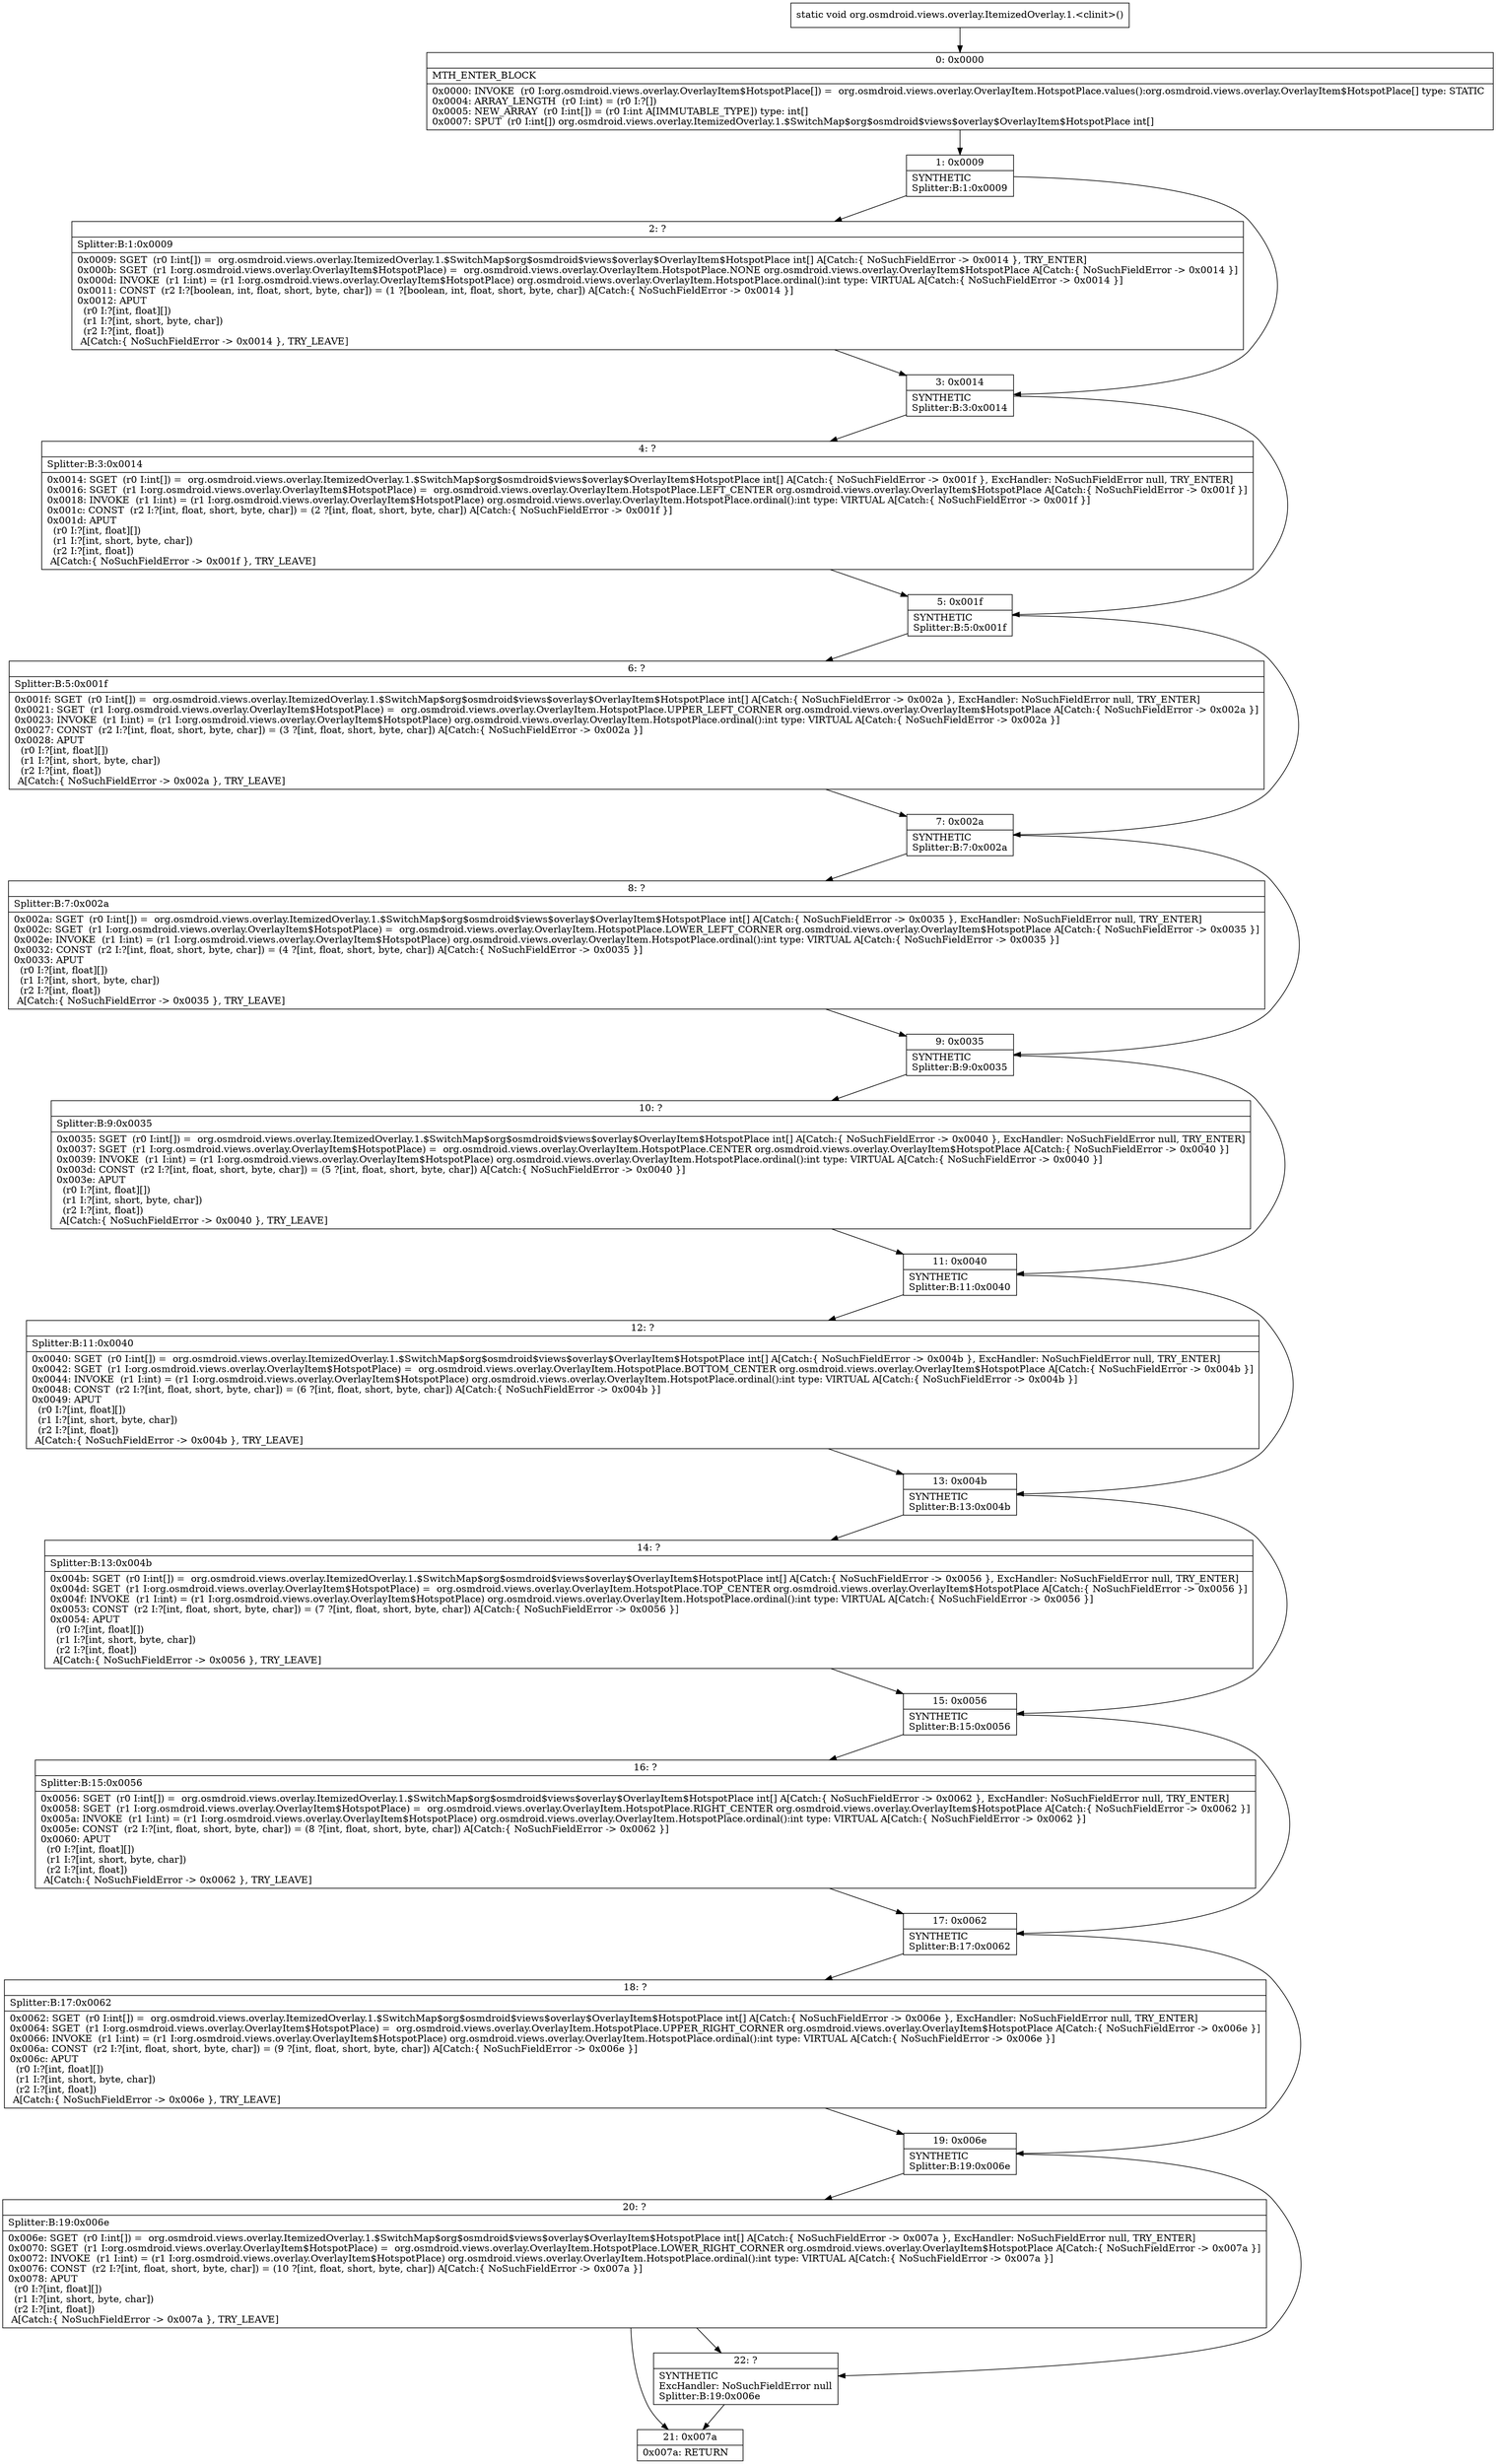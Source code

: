 digraph "CFG fororg.osmdroid.views.overlay.ItemizedOverlay.1.\<clinit\>()V" {
Node_0 [shape=record,label="{0\:\ 0x0000|MTH_ENTER_BLOCK\l|0x0000: INVOKE  (r0 I:org.osmdroid.views.overlay.OverlayItem$HotspotPlace[]) =  org.osmdroid.views.overlay.OverlayItem.HotspotPlace.values():org.osmdroid.views.overlay.OverlayItem$HotspotPlace[] type: STATIC \l0x0004: ARRAY_LENGTH  (r0 I:int) = (r0 I:?[]) \l0x0005: NEW_ARRAY  (r0 I:int[]) = (r0 I:int A[IMMUTABLE_TYPE]) type: int[] \l0x0007: SPUT  (r0 I:int[]) org.osmdroid.views.overlay.ItemizedOverlay.1.$SwitchMap$org$osmdroid$views$overlay$OverlayItem$HotspotPlace int[] \l}"];
Node_1 [shape=record,label="{1\:\ 0x0009|SYNTHETIC\lSplitter:B:1:0x0009\l}"];
Node_2 [shape=record,label="{2\:\ ?|Splitter:B:1:0x0009\l|0x0009: SGET  (r0 I:int[]) =  org.osmdroid.views.overlay.ItemizedOverlay.1.$SwitchMap$org$osmdroid$views$overlay$OverlayItem$HotspotPlace int[] A[Catch:\{ NoSuchFieldError \-\> 0x0014 \}, TRY_ENTER]\l0x000b: SGET  (r1 I:org.osmdroid.views.overlay.OverlayItem$HotspotPlace) =  org.osmdroid.views.overlay.OverlayItem.HotspotPlace.NONE org.osmdroid.views.overlay.OverlayItem$HotspotPlace A[Catch:\{ NoSuchFieldError \-\> 0x0014 \}]\l0x000d: INVOKE  (r1 I:int) = (r1 I:org.osmdroid.views.overlay.OverlayItem$HotspotPlace) org.osmdroid.views.overlay.OverlayItem.HotspotPlace.ordinal():int type: VIRTUAL A[Catch:\{ NoSuchFieldError \-\> 0x0014 \}]\l0x0011: CONST  (r2 I:?[boolean, int, float, short, byte, char]) = (1 ?[boolean, int, float, short, byte, char]) A[Catch:\{ NoSuchFieldError \-\> 0x0014 \}]\l0x0012: APUT  \l  (r0 I:?[int, float][])\l  (r1 I:?[int, short, byte, char])\l  (r2 I:?[int, float])\l A[Catch:\{ NoSuchFieldError \-\> 0x0014 \}, TRY_LEAVE]\l}"];
Node_3 [shape=record,label="{3\:\ 0x0014|SYNTHETIC\lSplitter:B:3:0x0014\l}"];
Node_4 [shape=record,label="{4\:\ ?|Splitter:B:3:0x0014\l|0x0014: SGET  (r0 I:int[]) =  org.osmdroid.views.overlay.ItemizedOverlay.1.$SwitchMap$org$osmdroid$views$overlay$OverlayItem$HotspotPlace int[] A[Catch:\{ NoSuchFieldError \-\> 0x001f \}, ExcHandler: NoSuchFieldError null, TRY_ENTER]\l0x0016: SGET  (r1 I:org.osmdroid.views.overlay.OverlayItem$HotspotPlace) =  org.osmdroid.views.overlay.OverlayItem.HotspotPlace.LEFT_CENTER org.osmdroid.views.overlay.OverlayItem$HotspotPlace A[Catch:\{ NoSuchFieldError \-\> 0x001f \}]\l0x0018: INVOKE  (r1 I:int) = (r1 I:org.osmdroid.views.overlay.OverlayItem$HotspotPlace) org.osmdroid.views.overlay.OverlayItem.HotspotPlace.ordinal():int type: VIRTUAL A[Catch:\{ NoSuchFieldError \-\> 0x001f \}]\l0x001c: CONST  (r2 I:?[int, float, short, byte, char]) = (2 ?[int, float, short, byte, char]) A[Catch:\{ NoSuchFieldError \-\> 0x001f \}]\l0x001d: APUT  \l  (r0 I:?[int, float][])\l  (r1 I:?[int, short, byte, char])\l  (r2 I:?[int, float])\l A[Catch:\{ NoSuchFieldError \-\> 0x001f \}, TRY_LEAVE]\l}"];
Node_5 [shape=record,label="{5\:\ 0x001f|SYNTHETIC\lSplitter:B:5:0x001f\l}"];
Node_6 [shape=record,label="{6\:\ ?|Splitter:B:5:0x001f\l|0x001f: SGET  (r0 I:int[]) =  org.osmdroid.views.overlay.ItemizedOverlay.1.$SwitchMap$org$osmdroid$views$overlay$OverlayItem$HotspotPlace int[] A[Catch:\{ NoSuchFieldError \-\> 0x002a \}, ExcHandler: NoSuchFieldError null, TRY_ENTER]\l0x0021: SGET  (r1 I:org.osmdroid.views.overlay.OverlayItem$HotspotPlace) =  org.osmdroid.views.overlay.OverlayItem.HotspotPlace.UPPER_LEFT_CORNER org.osmdroid.views.overlay.OverlayItem$HotspotPlace A[Catch:\{ NoSuchFieldError \-\> 0x002a \}]\l0x0023: INVOKE  (r1 I:int) = (r1 I:org.osmdroid.views.overlay.OverlayItem$HotspotPlace) org.osmdroid.views.overlay.OverlayItem.HotspotPlace.ordinal():int type: VIRTUAL A[Catch:\{ NoSuchFieldError \-\> 0x002a \}]\l0x0027: CONST  (r2 I:?[int, float, short, byte, char]) = (3 ?[int, float, short, byte, char]) A[Catch:\{ NoSuchFieldError \-\> 0x002a \}]\l0x0028: APUT  \l  (r0 I:?[int, float][])\l  (r1 I:?[int, short, byte, char])\l  (r2 I:?[int, float])\l A[Catch:\{ NoSuchFieldError \-\> 0x002a \}, TRY_LEAVE]\l}"];
Node_7 [shape=record,label="{7\:\ 0x002a|SYNTHETIC\lSplitter:B:7:0x002a\l}"];
Node_8 [shape=record,label="{8\:\ ?|Splitter:B:7:0x002a\l|0x002a: SGET  (r0 I:int[]) =  org.osmdroid.views.overlay.ItemizedOverlay.1.$SwitchMap$org$osmdroid$views$overlay$OverlayItem$HotspotPlace int[] A[Catch:\{ NoSuchFieldError \-\> 0x0035 \}, ExcHandler: NoSuchFieldError null, TRY_ENTER]\l0x002c: SGET  (r1 I:org.osmdroid.views.overlay.OverlayItem$HotspotPlace) =  org.osmdroid.views.overlay.OverlayItem.HotspotPlace.LOWER_LEFT_CORNER org.osmdroid.views.overlay.OverlayItem$HotspotPlace A[Catch:\{ NoSuchFieldError \-\> 0x0035 \}]\l0x002e: INVOKE  (r1 I:int) = (r1 I:org.osmdroid.views.overlay.OverlayItem$HotspotPlace) org.osmdroid.views.overlay.OverlayItem.HotspotPlace.ordinal():int type: VIRTUAL A[Catch:\{ NoSuchFieldError \-\> 0x0035 \}]\l0x0032: CONST  (r2 I:?[int, float, short, byte, char]) = (4 ?[int, float, short, byte, char]) A[Catch:\{ NoSuchFieldError \-\> 0x0035 \}]\l0x0033: APUT  \l  (r0 I:?[int, float][])\l  (r1 I:?[int, short, byte, char])\l  (r2 I:?[int, float])\l A[Catch:\{ NoSuchFieldError \-\> 0x0035 \}, TRY_LEAVE]\l}"];
Node_9 [shape=record,label="{9\:\ 0x0035|SYNTHETIC\lSplitter:B:9:0x0035\l}"];
Node_10 [shape=record,label="{10\:\ ?|Splitter:B:9:0x0035\l|0x0035: SGET  (r0 I:int[]) =  org.osmdroid.views.overlay.ItemizedOverlay.1.$SwitchMap$org$osmdroid$views$overlay$OverlayItem$HotspotPlace int[] A[Catch:\{ NoSuchFieldError \-\> 0x0040 \}, ExcHandler: NoSuchFieldError null, TRY_ENTER]\l0x0037: SGET  (r1 I:org.osmdroid.views.overlay.OverlayItem$HotspotPlace) =  org.osmdroid.views.overlay.OverlayItem.HotspotPlace.CENTER org.osmdroid.views.overlay.OverlayItem$HotspotPlace A[Catch:\{ NoSuchFieldError \-\> 0x0040 \}]\l0x0039: INVOKE  (r1 I:int) = (r1 I:org.osmdroid.views.overlay.OverlayItem$HotspotPlace) org.osmdroid.views.overlay.OverlayItem.HotspotPlace.ordinal():int type: VIRTUAL A[Catch:\{ NoSuchFieldError \-\> 0x0040 \}]\l0x003d: CONST  (r2 I:?[int, float, short, byte, char]) = (5 ?[int, float, short, byte, char]) A[Catch:\{ NoSuchFieldError \-\> 0x0040 \}]\l0x003e: APUT  \l  (r0 I:?[int, float][])\l  (r1 I:?[int, short, byte, char])\l  (r2 I:?[int, float])\l A[Catch:\{ NoSuchFieldError \-\> 0x0040 \}, TRY_LEAVE]\l}"];
Node_11 [shape=record,label="{11\:\ 0x0040|SYNTHETIC\lSplitter:B:11:0x0040\l}"];
Node_12 [shape=record,label="{12\:\ ?|Splitter:B:11:0x0040\l|0x0040: SGET  (r0 I:int[]) =  org.osmdroid.views.overlay.ItemizedOverlay.1.$SwitchMap$org$osmdroid$views$overlay$OverlayItem$HotspotPlace int[] A[Catch:\{ NoSuchFieldError \-\> 0x004b \}, ExcHandler: NoSuchFieldError null, TRY_ENTER]\l0x0042: SGET  (r1 I:org.osmdroid.views.overlay.OverlayItem$HotspotPlace) =  org.osmdroid.views.overlay.OverlayItem.HotspotPlace.BOTTOM_CENTER org.osmdroid.views.overlay.OverlayItem$HotspotPlace A[Catch:\{ NoSuchFieldError \-\> 0x004b \}]\l0x0044: INVOKE  (r1 I:int) = (r1 I:org.osmdroid.views.overlay.OverlayItem$HotspotPlace) org.osmdroid.views.overlay.OverlayItem.HotspotPlace.ordinal():int type: VIRTUAL A[Catch:\{ NoSuchFieldError \-\> 0x004b \}]\l0x0048: CONST  (r2 I:?[int, float, short, byte, char]) = (6 ?[int, float, short, byte, char]) A[Catch:\{ NoSuchFieldError \-\> 0x004b \}]\l0x0049: APUT  \l  (r0 I:?[int, float][])\l  (r1 I:?[int, short, byte, char])\l  (r2 I:?[int, float])\l A[Catch:\{ NoSuchFieldError \-\> 0x004b \}, TRY_LEAVE]\l}"];
Node_13 [shape=record,label="{13\:\ 0x004b|SYNTHETIC\lSplitter:B:13:0x004b\l}"];
Node_14 [shape=record,label="{14\:\ ?|Splitter:B:13:0x004b\l|0x004b: SGET  (r0 I:int[]) =  org.osmdroid.views.overlay.ItemizedOverlay.1.$SwitchMap$org$osmdroid$views$overlay$OverlayItem$HotspotPlace int[] A[Catch:\{ NoSuchFieldError \-\> 0x0056 \}, ExcHandler: NoSuchFieldError null, TRY_ENTER]\l0x004d: SGET  (r1 I:org.osmdroid.views.overlay.OverlayItem$HotspotPlace) =  org.osmdroid.views.overlay.OverlayItem.HotspotPlace.TOP_CENTER org.osmdroid.views.overlay.OverlayItem$HotspotPlace A[Catch:\{ NoSuchFieldError \-\> 0x0056 \}]\l0x004f: INVOKE  (r1 I:int) = (r1 I:org.osmdroid.views.overlay.OverlayItem$HotspotPlace) org.osmdroid.views.overlay.OverlayItem.HotspotPlace.ordinal():int type: VIRTUAL A[Catch:\{ NoSuchFieldError \-\> 0x0056 \}]\l0x0053: CONST  (r2 I:?[int, float, short, byte, char]) = (7 ?[int, float, short, byte, char]) A[Catch:\{ NoSuchFieldError \-\> 0x0056 \}]\l0x0054: APUT  \l  (r0 I:?[int, float][])\l  (r1 I:?[int, short, byte, char])\l  (r2 I:?[int, float])\l A[Catch:\{ NoSuchFieldError \-\> 0x0056 \}, TRY_LEAVE]\l}"];
Node_15 [shape=record,label="{15\:\ 0x0056|SYNTHETIC\lSplitter:B:15:0x0056\l}"];
Node_16 [shape=record,label="{16\:\ ?|Splitter:B:15:0x0056\l|0x0056: SGET  (r0 I:int[]) =  org.osmdroid.views.overlay.ItemizedOverlay.1.$SwitchMap$org$osmdroid$views$overlay$OverlayItem$HotspotPlace int[] A[Catch:\{ NoSuchFieldError \-\> 0x0062 \}, ExcHandler: NoSuchFieldError null, TRY_ENTER]\l0x0058: SGET  (r1 I:org.osmdroid.views.overlay.OverlayItem$HotspotPlace) =  org.osmdroid.views.overlay.OverlayItem.HotspotPlace.RIGHT_CENTER org.osmdroid.views.overlay.OverlayItem$HotspotPlace A[Catch:\{ NoSuchFieldError \-\> 0x0062 \}]\l0x005a: INVOKE  (r1 I:int) = (r1 I:org.osmdroid.views.overlay.OverlayItem$HotspotPlace) org.osmdroid.views.overlay.OverlayItem.HotspotPlace.ordinal():int type: VIRTUAL A[Catch:\{ NoSuchFieldError \-\> 0x0062 \}]\l0x005e: CONST  (r2 I:?[int, float, short, byte, char]) = (8 ?[int, float, short, byte, char]) A[Catch:\{ NoSuchFieldError \-\> 0x0062 \}]\l0x0060: APUT  \l  (r0 I:?[int, float][])\l  (r1 I:?[int, short, byte, char])\l  (r2 I:?[int, float])\l A[Catch:\{ NoSuchFieldError \-\> 0x0062 \}, TRY_LEAVE]\l}"];
Node_17 [shape=record,label="{17\:\ 0x0062|SYNTHETIC\lSplitter:B:17:0x0062\l}"];
Node_18 [shape=record,label="{18\:\ ?|Splitter:B:17:0x0062\l|0x0062: SGET  (r0 I:int[]) =  org.osmdroid.views.overlay.ItemizedOverlay.1.$SwitchMap$org$osmdroid$views$overlay$OverlayItem$HotspotPlace int[] A[Catch:\{ NoSuchFieldError \-\> 0x006e \}, ExcHandler: NoSuchFieldError null, TRY_ENTER]\l0x0064: SGET  (r1 I:org.osmdroid.views.overlay.OverlayItem$HotspotPlace) =  org.osmdroid.views.overlay.OverlayItem.HotspotPlace.UPPER_RIGHT_CORNER org.osmdroid.views.overlay.OverlayItem$HotspotPlace A[Catch:\{ NoSuchFieldError \-\> 0x006e \}]\l0x0066: INVOKE  (r1 I:int) = (r1 I:org.osmdroid.views.overlay.OverlayItem$HotspotPlace) org.osmdroid.views.overlay.OverlayItem.HotspotPlace.ordinal():int type: VIRTUAL A[Catch:\{ NoSuchFieldError \-\> 0x006e \}]\l0x006a: CONST  (r2 I:?[int, float, short, byte, char]) = (9 ?[int, float, short, byte, char]) A[Catch:\{ NoSuchFieldError \-\> 0x006e \}]\l0x006c: APUT  \l  (r0 I:?[int, float][])\l  (r1 I:?[int, short, byte, char])\l  (r2 I:?[int, float])\l A[Catch:\{ NoSuchFieldError \-\> 0x006e \}, TRY_LEAVE]\l}"];
Node_19 [shape=record,label="{19\:\ 0x006e|SYNTHETIC\lSplitter:B:19:0x006e\l}"];
Node_20 [shape=record,label="{20\:\ ?|Splitter:B:19:0x006e\l|0x006e: SGET  (r0 I:int[]) =  org.osmdroid.views.overlay.ItemizedOverlay.1.$SwitchMap$org$osmdroid$views$overlay$OverlayItem$HotspotPlace int[] A[Catch:\{ NoSuchFieldError \-\> 0x007a \}, ExcHandler: NoSuchFieldError null, TRY_ENTER]\l0x0070: SGET  (r1 I:org.osmdroid.views.overlay.OverlayItem$HotspotPlace) =  org.osmdroid.views.overlay.OverlayItem.HotspotPlace.LOWER_RIGHT_CORNER org.osmdroid.views.overlay.OverlayItem$HotspotPlace A[Catch:\{ NoSuchFieldError \-\> 0x007a \}]\l0x0072: INVOKE  (r1 I:int) = (r1 I:org.osmdroid.views.overlay.OverlayItem$HotspotPlace) org.osmdroid.views.overlay.OverlayItem.HotspotPlace.ordinal():int type: VIRTUAL A[Catch:\{ NoSuchFieldError \-\> 0x007a \}]\l0x0076: CONST  (r2 I:?[int, float, short, byte, char]) = (10 ?[int, float, short, byte, char]) A[Catch:\{ NoSuchFieldError \-\> 0x007a \}]\l0x0078: APUT  \l  (r0 I:?[int, float][])\l  (r1 I:?[int, short, byte, char])\l  (r2 I:?[int, float])\l A[Catch:\{ NoSuchFieldError \-\> 0x007a \}, TRY_LEAVE]\l}"];
Node_21 [shape=record,label="{21\:\ 0x007a|0x007a: RETURN   \l}"];
Node_22 [shape=record,label="{22\:\ ?|SYNTHETIC\lExcHandler: NoSuchFieldError null\lSplitter:B:19:0x006e\l}"];
MethodNode[shape=record,label="{static void org.osmdroid.views.overlay.ItemizedOverlay.1.\<clinit\>() }"];
MethodNode -> Node_0;
Node_0 -> Node_1;
Node_1 -> Node_2;
Node_1 -> Node_3;
Node_2 -> Node_3;
Node_3 -> Node_4;
Node_3 -> Node_5;
Node_4 -> Node_5;
Node_5 -> Node_6;
Node_5 -> Node_7;
Node_6 -> Node_7;
Node_7 -> Node_8;
Node_7 -> Node_9;
Node_8 -> Node_9;
Node_9 -> Node_10;
Node_9 -> Node_11;
Node_10 -> Node_11;
Node_11 -> Node_12;
Node_11 -> Node_13;
Node_12 -> Node_13;
Node_13 -> Node_14;
Node_13 -> Node_15;
Node_14 -> Node_15;
Node_15 -> Node_16;
Node_15 -> Node_17;
Node_16 -> Node_17;
Node_17 -> Node_18;
Node_17 -> Node_19;
Node_18 -> Node_19;
Node_19 -> Node_20;
Node_19 -> Node_22;
Node_20 -> Node_21;
Node_20 -> Node_22;
Node_22 -> Node_21;
}

